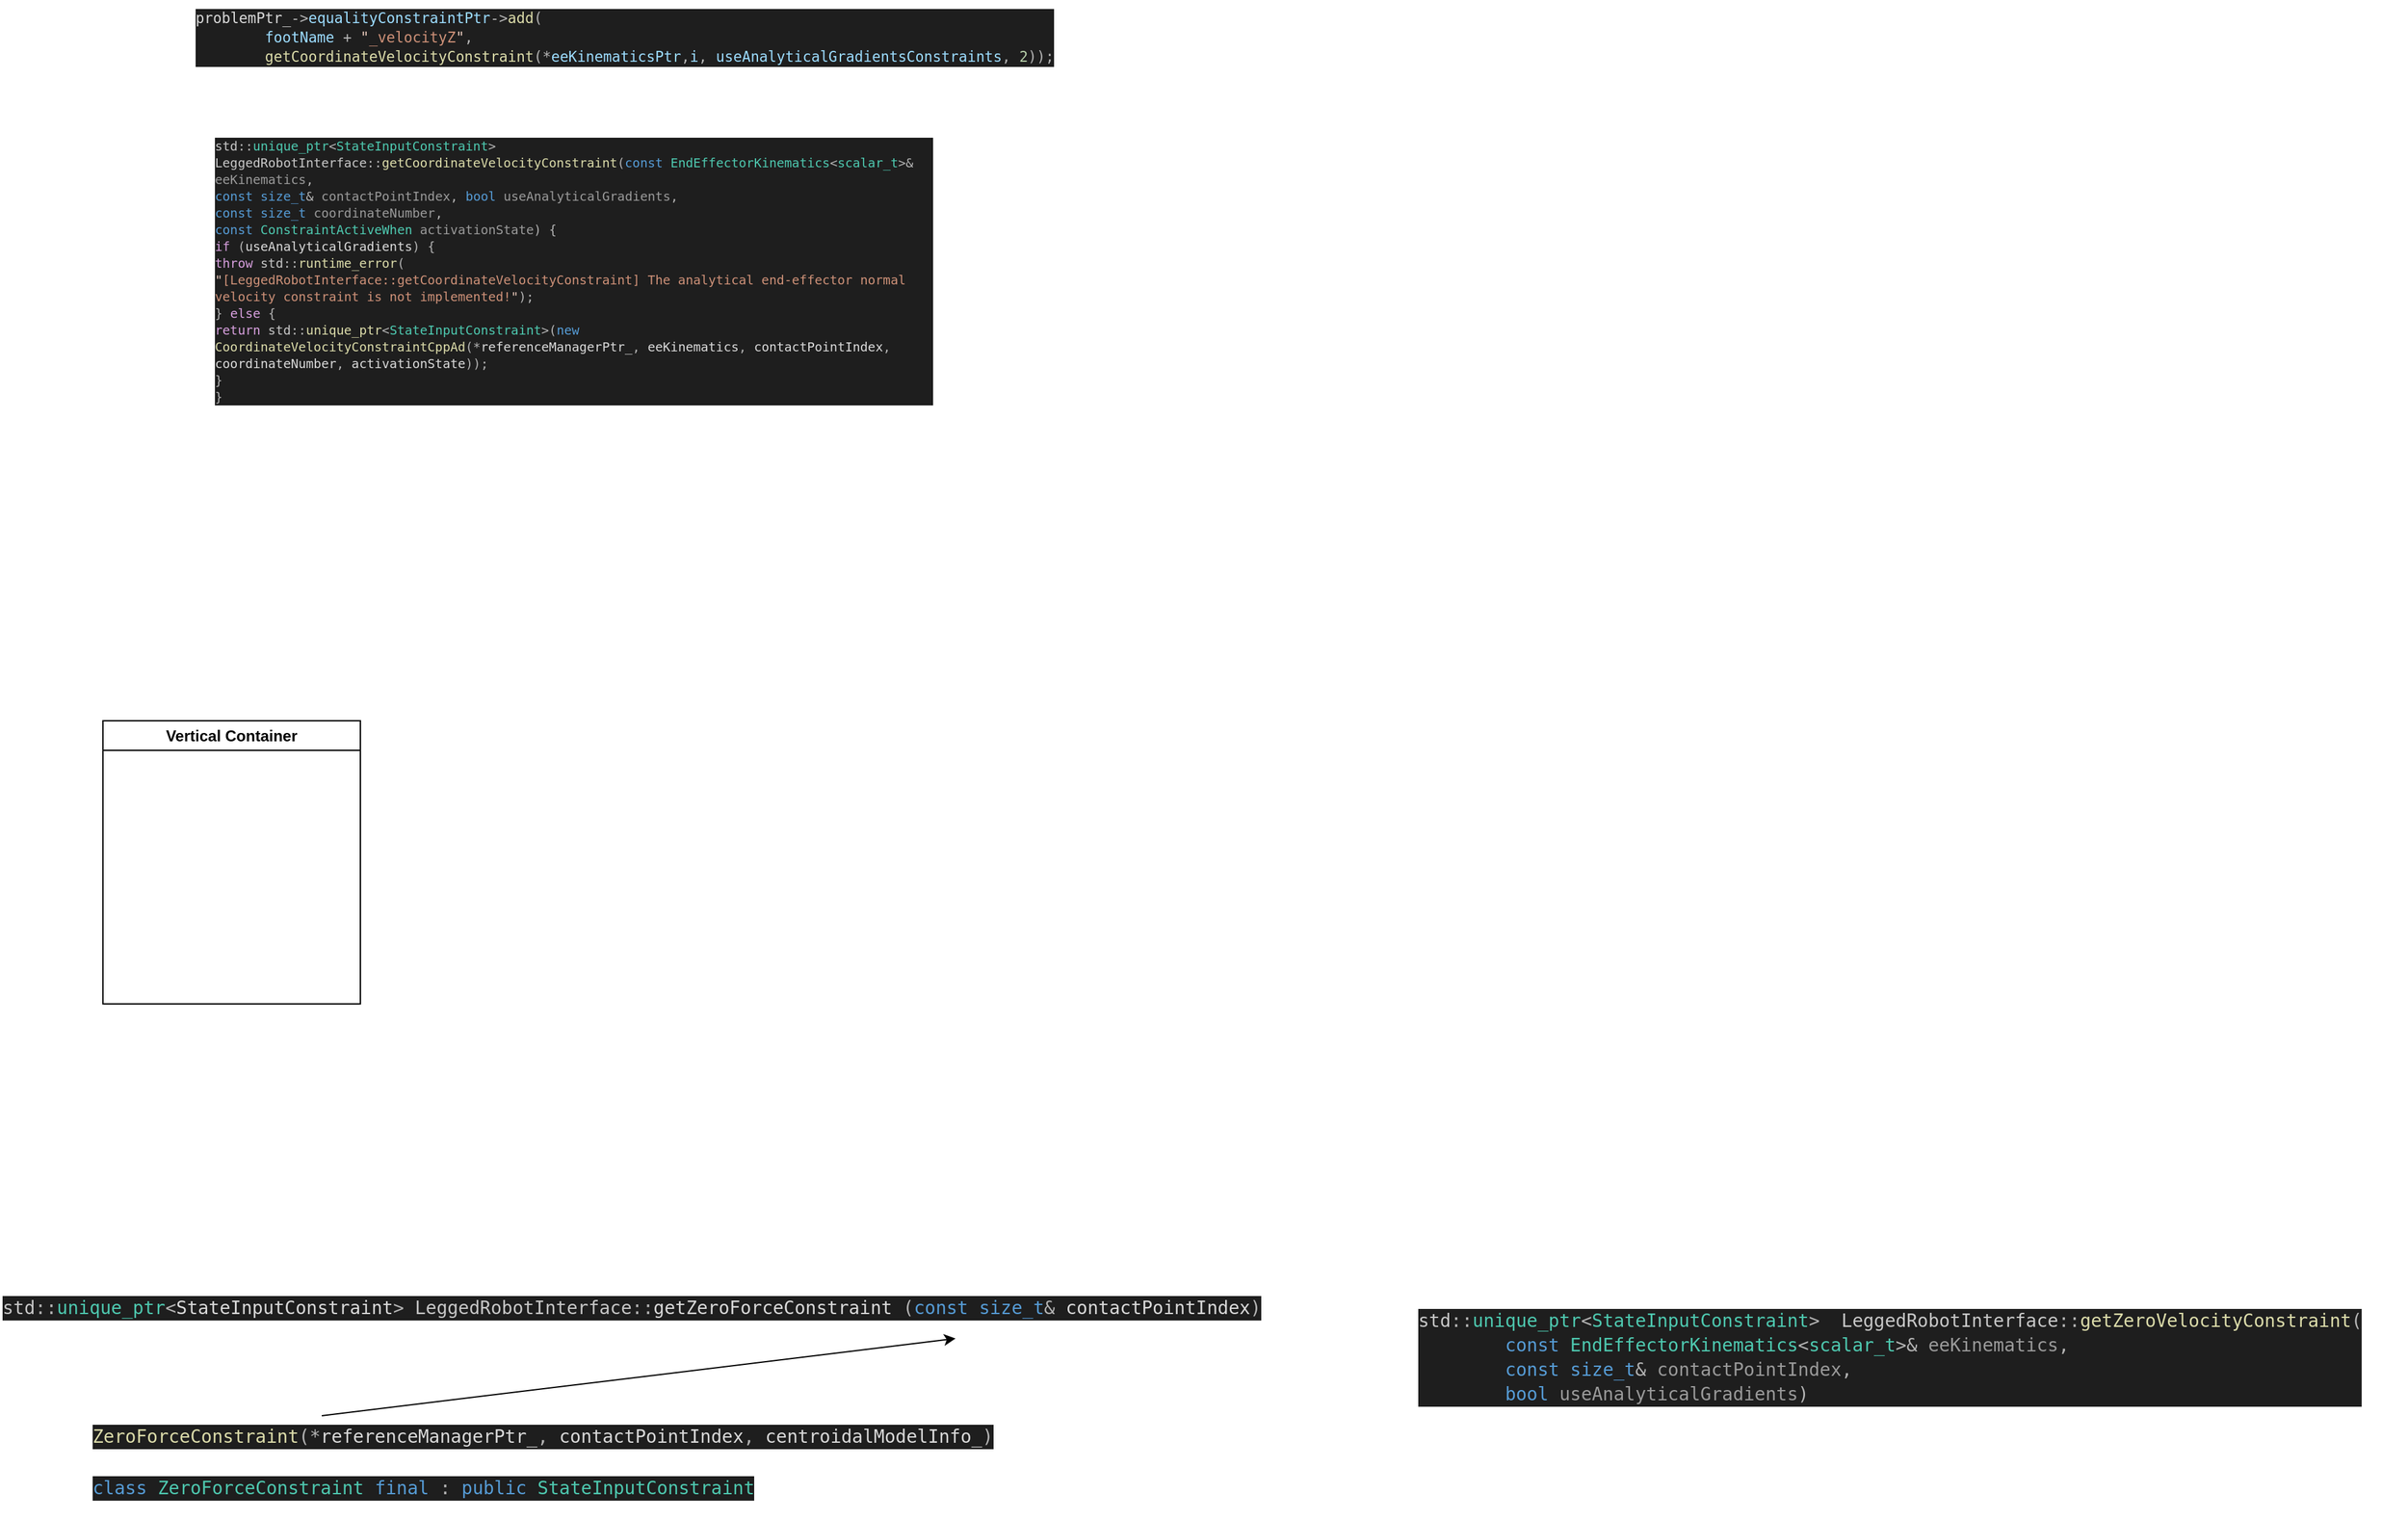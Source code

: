 <mxfile>
    <diagram id="eA22fk03KD1AYYp84RQ6" name="Page-1">
        <mxGraphModel dx="1822" dy="617" grid="1" gridSize="10" guides="1" tooltips="1" connect="1" arrows="1" fold="1" page="1" pageScale="1" pageWidth="850" pageHeight="1100" math="0" shadow="0">
            <root>
                <mxCell id="0"/>
                <mxCell id="1" parent="0"/>
                <mxCell id="2" value="&lt;div style=&quot;background-color: rgb(30, 30, 30); font-family: &amp;quot;Droid Sans Mono&amp;quot;, &amp;quot;monospace&amp;quot;, monospace; font-weight: normal; font-size: 11.2px; line-height: 15px;&quot;&gt;&lt;div style=&quot;color: rgb(218, 218, 218);&quot;&gt;&lt;span style=&quot;color: #dadada;&quot;&gt;        &lt;/span&gt;&lt;span style=&quot;color: #dadada;&quot;&gt;problemPtr_&lt;/span&gt;&lt;span style=&quot;color: #b4b4b4;&quot;&gt;-&amp;gt;&lt;/span&gt;&lt;span style=&quot;color: #9cdcfe;&quot;&gt;equalityConstraintPtr&lt;/span&gt;&lt;span style=&quot;color: #b4b4b4;&quot;&gt;-&amp;gt;&lt;/span&gt;&lt;span style=&quot;color: #dcdcaa;&quot;&gt;add&lt;/span&gt;&lt;span style=&quot;color: #b4b4b4;&quot;&gt;(&lt;/span&gt;&lt;/div&gt;&lt;div style=&quot;color: rgb(218, 218, 218);&quot;&gt;&lt;span style=&quot;color: #9cdcfe;&quot;&gt;&lt;span style=&quot;white-space: pre;&quot;&gt;&#9;&lt;/span&gt;footName&lt;/span&gt;&lt;span style=&quot;color: #dadada;&quot;&gt; &lt;/span&gt;&lt;span style=&quot;color: #b4b4b4;&quot;&gt;+&lt;/span&gt;&lt;span style=&quot;color: #dadada;&quot;&gt; &lt;/span&gt;&lt;span style=&quot;color: #e8c9bb;&quot;&gt;&quot;&lt;/span&gt;&lt;span style=&quot;color: #ce9178;&quot;&gt;_velocityZ&lt;/span&gt;&lt;span style=&quot;color: #e8c9bb;&quot;&gt;&quot;&lt;/span&gt;&lt;span style=&quot;color: #b4b4b4;&quot;&gt;,&lt;/span&gt;&lt;/div&gt;&lt;div style=&quot;&quot;&gt;&lt;span style=&quot;color: rgb(218, 218, 218);&quot;&gt;                                                &lt;/span&gt;&lt;span style=&quot;color: rgb(220, 220, 170);&quot;&gt;&lt;span style=&quot;white-space: pre;&quot;&gt;&#9;&lt;/span&gt;getCoordinateVelocityConstraint&lt;/span&gt;&lt;span style=&quot;color: rgb(180, 180, 180);&quot;&gt;(&lt;/span&gt;&lt;span style=&quot;color: rgb(180, 180, 180);&quot;&gt;*&lt;/span&gt;&lt;span style=&quot;color: rgb(156, 220, 254);&quot;&gt;eeKinematicsPtr&lt;/span&gt;&lt;span style=&quot;color: rgb(180, 180, 180);&quot;&gt;,&lt;/span&gt;&lt;span style=&quot;color: rgb(156, 220, 254);&quot;&gt;i&lt;/span&gt;&lt;span style=&quot;color: rgb(180, 180, 180);&quot;&gt;,&lt;/span&gt;&lt;font color=&quot;#dadada&quot;&gt;&amp;nbsp;&lt;/font&gt;&lt;span style=&quot;color: rgb(156, 220, 254);&quot;&gt;useAnalyticalGradientsConstraints&lt;/span&gt;&lt;span style=&quot;color: rgb(180, 180, 180);&quot;&gt;,&lt;/span&gt;&lt;span style=&quot;color: rgb(218, 218, 218);&quot;&gt; &lt;/span&gt;&lt;span style=&quot;color: rgb(181, 206, 168);&quot;&gt;2&lt;/span&gt;&lt;span style=&quot;color: rgb(180, 180, 180);&quot;&gt;));&lt;/span&gt;&lt;/div&gt;&lt;/div&gt;" style="text;whiteSpace=wrap;html=1;" vertex="1" parent="1">
                    <mxGeometry x="130" y="130" width="680" height="70" as="geometry"/>
                </mxCell>
                <mxCell id="4" value="&lt;div style=&quot;color: rgb(218, 218, 218); background-color: rgb(30, 30, 30); font-family: &amp;quot;Droid Sans Mono&amp;quot;, &amp;quot;monospace&amp;quot;, monospace; font-weight: normal; font-size: 9.8px; line-height: 13px;&quot;&gt;&lt;div&gt;&lt;span style=&quot;color: #c8c8c8;&quot;&gt;std&lt;/span&gt;&lt;span style=&quot;color: #b4b4b4;&quot;&gt;::&lt;/span&gt;&lt;span style=&quot;color: #4ec9b0;&quot;&gt;unique_ptr&lt;/span&gt;&lt;span style=&quot;color: #b4b4b4;&quot;&gt;&amp;lt;&lt;/span&gt;&lt;span style=&quot;color: #4ec9b0;&quot;&gt;StateInputConstraint&lt;/span&gt;&lt;span style=&quot;color: #b4b4b4;&quot;&gt;&amp;gt;&lt;/span&gt;&lt;span style=&quot;color: #dadada;&quot;&gt; &lt;/span&gt;&lt;span style=&quot;color: #c8c8c8;&quot;&gt;LeggedRobotInterface&lt;/span&gt;&lt;span style=&quot;color: #b4b4b4;&quot;&gt;::&lt;/span&gt;&lt;span style=&quot;color: #dcdcaa;&quot;&gt;getCoordinateVelocityConstraint&lt;/span&gt;&lt;span style=&quot;color: #b4b4b4;&quot;&gt;(&lt;/span&gt;&lt;span style=&quot;color: #569cd6;&quot;&gt;const&lt;/span&gt;&lt;span style=&quot;color: #dadada;&quot;&gt; &lt;/span&gt;&lt;span style=&quot;color: #4ec9b0;&quot;&gt;EndEffectorKinematics&lt;/span&gt;&lt;span style=&quot;color: #b4b4b4;&quot;&gt;&amp;lt;&lt;/span&gt;&lt;span style=&quot;color: #4ec9b0;&quot;&gt;scalar_t&lt;/span&gt;&lt;span style=&quot;color: #b4b4b4;&quot;&gt;&amp;gt;&amp;amp;&lt;/span&gt;&lt;span style=&quot;color: #dadada;&quot;&gt; &lt;/span&gt;&lt;span style=&quot;color: #9a9a9a;&quot;&gt;eeKinematics&lt;/span&gt;&lt;span style=&quot;color: #b4b4b4;&quot;&gt;,&lt;/span&gt;&lt;/div&gt;&lt;div&gt;&lt;span style=&quot;color: #dadada;&quot;&gt;                                                                                            &lt;/span&gt;&lt;span style=&quot;color: #569cd6;&quot;&gt;const&lt;/span&gt;&lt;span style=&quot;color: #dadada;&quot;&gt; &lt;/span&gt;&lt;span style=&quot;color: #569cd6;&quot;&gt;size_t&lt;/span&gt;&lt;span style=&quot;color: #b4b4b4;&quot;&gt;&amp;amp;&lt;/span&gt;&lt;span style=&quot;color: #dadada;&quot;&gt; &lt;/span&gt;&lt;span style=&quot;color: #9a9a9a;&quot;&gt;contactPointIndex&lt;/span&gt;&lt;span style=&quot;color: #b4b4b4;&quot;&gt;,&lt;/span&gt;&lt;span style=&quot;color: #dadada;&quot;&gt; &lt;/span&gt;&lt;span style=&quot;color: #569cd6;&quot;&gt;bool&lt;/span&gt;&lt;span style=&quot;color: #dadada;&quot;&gt; &lt;/span&gt;&lt;span style=&quot;color: #9a9a9a;&quot;&gt;useAnalyticalGradients&lt;/span&gt;&lt;span style=&quot;color: #b4b4b4;&quot;&gt;,&lt;/span&gt;&lt;/div&gt;&lt;div&gt;&lt;span style=&quot;color: #dadada;&quot;&gt;                                                                                            &lt;/span&gt;&lt;span style=&quot;color: #569cd6;&quot;&gt;const&lt;/span&gt;&lt;span style=&quot;color: #dadada;&quot;&gt; &lt;/span&gt;&lt;span style=&quot;color: #569cd6;&quot;&gt;size_t&lt;/span&gt;&lt;span style=&quot;color: #dadada;&quot;&gt; &lt;/span&gt;&lt;span style=&quot;color: #9a9a9a;&quot;&gt;coordinateNumber&lt;/span&gt;&lt;span style=&quot;color: #b4b4b4;&quot;&gt;,&lt;/span&gt;&lt;/div&gt;&lt;div&gt;&lt;span style=&quot;color: #dadada;&quot;&gt;                                                                                            &lt;/span&gt;&lt;span style=&quot;color: #569cd6;&quot;&gt;const&lt;/span&gt;&lt;span style=&quot;color: #dadada;&quot;&gt; &lt;/span&gt;&lt;span style=&quot;color: #4ec9b0;&quot;&gt;ConstraintActiveWhen&lt;/span&gt;&lt;span style=&quot;color: #dadada;&quot;&gt; &lt;/span&gt;&lt;span style=&quot;color: #9a9a9a;&quot;&gt;activationState&lt;/span&gt;&lt;span style=&quot;color: #b4b4b4;&quot;&gt;)&lt;/span&gt;&lt;span style=&quot;color: #dadada;&quot;&gt; &lt;/span&gt;&lt;span style=&quot;color: #b4b4b4;&quot;&gt;{&lt;/span&gt;&lt;/div&gt;&lt;div&gt;&lt;span style=&quot;color: #dadada;&quot;&gt;  &lt;/span&gt;&lt;span style=&quot;color: #d8a0df;&quot;&gt;if&lt;/span&gt;&lt;span style=&quot;color: #dadada;&quot;&gt; &lt;/span&gt;&lt;span style=&quot;color: #b4b4b4;&quot;&gt;(&lt;/span&gt;&lt;span style=&quot;color: #dadada;&quot;&gt;useAnalyticalGradients&lt;/span&gt;&lt;span style=&quot;color: #b4b4b4;&quot;&gt;)&lt;/span&gt;&lt;span style=&quot;color: #dadada;&quot;&gt; &lt;/span&gt;&lt;span style=&quot;color: #b4b4b4;&quot;&gt;{&lt;/span&gt;&lt;/div&gt;&lt;div&gt;&lt;span style=&quot;color: #dadada;&quot;&gt;    &lt;/span&gt;&lt;span style=&quot;color: #d8a0df;&quot;&gt;throw&lt;/span&gt;&lt;span style=&quot;color: #dadada;&quot;&gt; &lt;/span&gt;&lt;span style=&quot;color: #c8c8c8;&quot;&gt;std&lt;/span&gt;&lt;span style=&quot;color: #b4b4b4;&quot;&gt;::&lt;/span&gt;&lt;span style=&quot;color: #dcdcaa;&quot;&gt;runtime_error&lt;/span&gt;&lt;span style=&quot;color: #b4b4b4;&quot;&gt;(&lt;/span&gt;&lt;/div&gt;&lt;div&gt;&lt;span style=&quot;color: #dadada;&quot;&gt;        &lt;/span&gt;&lt;span style=&quot;color: #e8c9bb;&quot;&gt;&quot;&lt;/span&gt;&lt;span style=&quot;color: #ce9178;&quot;&gt;[LeggedRobotInterface::getCoordinateVelocityConstraint] The analytical end-effector normal velocity constraint is not implemented!&lt;/span&gt;&lt;span style=&quot;color: #e8c9bb;&quot;&gt;&quot;&lt;/span&gt;&lt;span style=&quot;color: #b4b4b4;&quot;&gt;);&lt;/span&gt;&lt;/div&gt;&lt;div&gt;&lt;span style=&quot;color: #dadada;&quot;&gt;  &lt;/span&gt;&lt;span style=&quot;color: #b4b4b4;&quot;&gt;}&lt;/span&gt;&lt;span style=&quot;color: #dadada;&quot;&gt; &lt;/span&gt;&lt;span style=&quot;color: #d8a0df;&quot;&gt;else&lt;/span&gt;&lt;span style=&quot;color: #dadada;&quot;&gt; &lt;/span&gt;&lt;span style=&quot;color: #b4b4b4;&quot;&gt;{&lt;/span&gt;&lt;/div&gt;&lt;div&gt;&lt;span style=&quot;color: #dadada;&quot;&gt;    &lt;/span&gt;&lt;span style=&quot;color: #d8a0df;&quot;&gt;return&lt;/span&gt;&lt;span style=&quot;color: #dadada;&quot;&gt; &lt;/span&gt;&lt;span style=&quot;color: #c8c8c8;&quot;&gt;std&lt;/span&gt;&lt;span style=&quot;color: #b4b4b4;&quot;&gt;::&lt;/span&gt;&lt;span style=&quot;color: #dcdcaa;&quot;&gt;unique_ptr&lt;/span&gt;&lt;span style=&quot;color: #b4b4b4;&quot;&gt;&amp;lt;&lt;/span&gt;&lt;span style=&quot;color: #4ec9b0;&quot;&gt;StateInputConstraint&lt;/span&gt;&lt;span style=&quot;color: #b4b4b4;&quot;&gt;&amp;gt;(&lt;/span&gt;&lt;span style=&quot;color: #569cd6;&quot;&gt;new&lt;/span&gt;&lt;span style=&quot;color: #dadada;&quot;&gt; &lt;/span&gt;&lt;span style=&quot;color: #dcdcaa;&quot;&gt;CoordinateVelocityConstraintCppAd&lt;/span&gt;&lt;span style=&quot;color: #b4b4b4;&quot;&gt;(*&lt;/span&gt;&lt;span style=&quot;color: #dadada;&quot;&gt;referenceManagerPtr_&lt;/span&gt;&lt;span style=&quot;color: #b4b4b4;&quot;&gt;,&lt;/span&gt;&lt;span style=&quot;color: #dadada;&quot;&gt; eeKinematics&lt;/span&gt;&lt;span style=&quot;color: #b4b4b4;&quot;&gt;,&lt;/span&gt;&lt;span style=&quot;color: #dadada;&quot;&gt; contactPointIndex&lt;/span&gt;&lt;span style=&quot;color: #b4b4b4;&quot;&gt;,&lt;/span&gt;&lt;span style=&quot;color: #dadada;&quot;&gt; coordinateNumber&lt;/span&gt;&lt;span style=&quot;color: #b4b4b4;&quot;&gt;,&lt;/span&gt;&lt;span style=&quot;color: #dadada;&quot;&gt; activationState&lt;/span&gt;&lt;span style=&quot;color: #b4b4b4;&quot;&gt;));&lt;/span&gt;&lt;/div&gt;&lt;div&gt;&lt;span style=&quot;color: #dadada;&quot;&gt;  &lt;/span&gt;&lt;span style=&quot;color: #b4b4b4;&quot;&gt;}&lt;/span&gt;&lt;/div&gt;&lt;div&gt;&lt;span style=&quot;color: #b4b4b4;&quot;&gt;}&lt;/span&gt;&lt;/div&gt;&lt;/div&gt;" style="text;whiteSpace=wrap;html=1;" vertex="1" parent="1">
                    <mxGeometry x="145" y="230" width="560" height="230" as="geometry"/>
                </mxCell>
                <mxCell id="10" value="Vertical Container" style="swimlane;whiteSpace=wrap;html=1;" vertex="1" parent="1">
                    <mxGeometry x="60" y="690" width="200" height="220" as="geometry"/>
                </mxCell>
                <mxCell id="12" value="&lt;div style=&quot;background-color: rgb(30, 30, 30); font-family: &amp;quot;Droid Sans Mono&amp;quot;, &amp;quot;monospace&amp;quot;, monospace; font-weight: normal; font-size: 14px; line-height: 19px;&quot;&gt;&lt;div style=&quot;&quot;&gt;&lt;span style=&quot;color: rgb(200, 200, 200);&quot;&gt;std&lt;/span&gt;&lt;span style=&quot;color: rgb(180, 180, 180);&quot;&gt;::&lt;/span&gt;&lt;span style=&quot;color: rgb(78, 201, 176);&quot;&gt;unique_ptr&lt;/span&gt;&lt;span style=&quot;color: rgb(180, 180, 180);&quot;&gt;&amp;lt;&lt;/span&gt;&lt;span style=&quot;color: rgb(218, 218, 218);&quot;&gt;StateInputConstraint&lt;/span&gt;&lt;span style=&quot;color: rgb(180, 180, 180);&quot;&gt;&amp;gt;&lt;/span&gt;&lt;font color=&quot;#dadada&quot;&gt;&amp;nbsp;&lt;/font&gt;&lt;span style=&quot;color: rgb(200, 200, 200);&quot;&gt;LeggedRobotInterface&lt;/span&gt;&lt;span style=&quot;color: rgb(180, 180, 180);&quot;&gt;::&lt;/span&gt;&lt;span style=&quot;color: rgb(218, 218, 218);&quot;&gt;getZeroForceConstraint&amp;nbsp;&lt;/span&gt;&lt;span style=&quot;color: rgb(180, 180, 180);&quot;&gt;(&lt;/span&gt;&lt;span style=&quot;color: rgb(86, 156, 214);&quot;&gt;const&lt;/span&gt;&lt;span style=&quot;color: rgb(218, 218, 218);&quot;&gt; &lt;/span&gt;&lt;span style=&quot;color: rgb(86, 156, 214);&quot;&gt;size_t&lt;/span&gt;&lt;span style=&quot;color: rgb(180, 180, 180);&quot;&gt;&amp;amp;&lt;/span&gt;&lt;span style=&quot;color: rgb(218, 218, 218);&quot;&gt; contactPointIndex&lt;/span&gt;&lt;span style=&quot;color: rgb(180, 180, 180);&quot;&gt;)&lt;/span&gt;&lt;/div&gt;&lt;/div&gt;" style="text;whiteSpace=wrap;html=1;" vertex="1" parent="1">
                    <mxGeometry x="-20" y="1130" width="990" height="40" as="geometry"/>
                </mxCell>
                <mxCell id="13" value="&lt;div style=&quot;color: rgb(218, 218, 218); background-color: rgb(30, 30, 30); font-family: &amp;quot;Droid Sans Mono&amp;quot;, &amp;quot;monospace&amp;quot;, monospace; font-weight: normal; font-size: 14px; line-height: 19px;&quot;&gt;&lt;div&gt;&lt;span style=&quot;color: #dcdcaa;&quot;&gt;ZeroForceConstraint&lt;/span&gt;&lt;span style=&quot;color: #b4b4b4;&quot;&gt;(*&lt;/span&gt;&lt;span style=&quot;color: #dadada;&quot;&gt;referenceManagerPtr_&lt;/span&gt;&lt;span style=&quot;color: #b4b4b4;&quot;&gt;,&lt;/span&gt;&lt;span style=&quot;color: #dadada;&quot;&gt; contactPointIndex&lt;/span&gt;&lt;span style=&quot;color: #b4b4b4;&quot;&gt;,&lt;/span&gt;&lt;span style=&quot;color: #dadada;&quot;&gt; centroidalModelInfo_&lt;/span&gt;&lt;span style=&quot;color: #b4b4b4;&quot;&gt;)&lt;/span&gt;&lt;/div&gt;&lt;/div&gt;" style="text;whiteSpace=wrap;html=1;" vertex="1" parent="1">
                    <mxGeometry x="50" y="1230" width="720" height="40" as="geometry"/>
                </mxCell>
                <mxCell id="14" value="" style="edgeStyle=none;orthogonalLoop=1;jettySize=auto;html=1;exitX=0.25;exitY=0;exitDx=0;exitDy=0;entryX=0.75;entryY=1;entryDx=0;entryDy=0;" edge="1" parent="1" source="13" target="12">
                    <mxGeometry width="100" relative="1" as="geometry">
                        <mxPoint x="490" y="1360" as="sourcePoint"/>
                        <mxPoint x="590" y="1360" as="targetPoint"/>
                        <Array as="points"/>
                    </mxGeometry>
                </mxCell>
                <mxCell id="15" value="&lt;div style=&quot;color: rgb(218, 218, 218); background-color: rgb(30, 30, 30); font-family: &amp;quot;Droid Sans Mono&amp;quot;, &amp;quot;monospace&amp;quot;, monospace; font-weight: normal; font-size: 14px; line-height: 19px;&quot;&gt;&lt;div&gt;&lt;span style=&quot;color: #569cd6;&quot;&gt;class&lt;/span&gt;&lt;span style=&quot;color: #dadada;&quot;&gt; &lt;/span&gt;&lt;span style=&quot;color: #4ec9b0;&quot;&gt;ZeroForceConstraint&lt;/span&gt;&lt;span style=&quot;color: #dadada;&quot;&gt; &lt;/span&gt;&lt;span style=&quot;color: #569cd6;&quot;&gt;final&lt;/span&gt;&lt;span style=&quot;color: #dadada;&quot;&gt; &lt;/span&gt;&lt;span style=&quot;color: #b4b4b4;&quot;&gt;:&lt;/span&gt;&lt;span style=&quot;color: #dadada;&quot;&gt; &lt;/span&gt;&lt;span style=&quot;color: #569cd6;&quot;&gt;public&lt;/span&gt;&lt;span style=&quot;color: #dadada;&quot;&gt; &lt;/span&gt;&lt;span style=&quot;color: #4ec9b0;&quot;&gt;StateInputConstraint&lt;/span&gt;&lt;span style=&quot;color: #dadada;&quot;&gt; &lt;/span&gt;&lt;/div&gt;&lt;/div&gt;" style="text;whiteSpace=wrap;html=1;" vertex="1" parent="1">
                    <mxGeometry x="50" y="1270" width="520" height="40" as="geometry"/>
                </mxCell>
                <mxCell id="16" value="&lt;div style=&quot;color: rgb(218, 218, 218); background-color: rgb(30, 30, 30); font-family: &amp;quot;Droid Sans Mono&amp;quot;, &amp;quot;monospace&amp;quot;, monospace; font-weight: normal; font-size: 14px; line-height: 19px;&quot;&gt;&lt;div&gt;&lt;span style=&quot;color: #c8c8c8;&quot;&gt;std&lt;/span&gt;&lt;span style=&quot;color: #b4b4b4;&quot;&gt;::&lt;/span&gt;&lt;span style=&quot;color: #4ec9b0;&quot;&gt;unique_ptr&lt;/span&gt;&lt;span style=&quot;color: #b4b4b4;&quot;&gt;&amp;lt;&lt;/span&gt;&lt;span style=&quot;color: #4ec9b0;&quot;&gt;StateInputConstraint&lt;/span&gt;&lt;span style=&quot;color: #b4b4b4;&quot;&gt;&amp;gt;&lt;/span&gt;&lt;span style=&quot;color: #dadada;&quot;&gt;&amp;nbsp;&amp;nbsp;&lt;/span&gt;&lt;span style=&quot;color: #c8c8c8;&quot;&gt;LeggedRobotInterface&lt;/span&gt;&lt;span style=&quot;color: #b4b4b4;&quot;&gt;::&lt;/span&gt;&lt;span style=&quot;color: #dcdcaa;&quot;&gt;getZeroVelocityConstraint&lt;/span&gt;&lt;span style=&quot;color: #b4b4b4;&quot;&gt;(&lt;/span&gt;&lt;/div&gt;&lt;div&gt;&lt;span style=&quot;color: #569cd6;&quot;&gt;&lt;span style=&quot;white-space: pre;&quot;&gt;&#9;&lt;/span&gt;const&lt;/span&gt;&lt;span style=&quot;color: #dadada;&quot;&gt; &lt;/span&gt;&lt;span style=&quot;color: #4ec9b0;&quot;&gt;EndEffectorKinematics&lt;/span&gt;&lt;span style=&quot;color: #b4b4b4;&quot;&gt;&amp;lt;&lt;/span&gt;&lt;span style=&quot;color: #4ec9b0;&quot;&gt;scalar_t&lt;/span&gt;&lt;span style=&quot;color: #b4b4b4;&quot;&gt;&amp;gt;&amp;amp;&lt;/span&gt;&lt;span style=&quot;color: #dadada;&quot;&gt; &lt;/span&gt;&lt;span style=&quot;color: #9a9a9a;&quot;&gt;eeKinematics&lt;/span&gt;&lt;span style=&quot;color: #b4b4b4;&quot;&gt;,&lt;/span&gt;&lt;/div&gt;&lt;div&gt;&lt;span style=&quot;color: #dadada;&quot;&gt;                                                                                      &lt;/span&gt;&lt;span style=&quot;color: #569cd6;&quot;&gt;&lt;span style=&quot;white-space: pre;&quot;&gt;&#9;&lt;/span&gt;const&lt;/span&gt;&lt;span style=&quot;color: #dadada;&quot;&gt; &lt;/span&gt;&lt;span style=&quot;color: #569cd6;&quot;&gt;size_t&lt;/span&gt;&lt;span style=&quot;color: #b4b4b4;&quot;&gt;&amp;amp;&lt;/span&gt;&lt;span style=&quot;color: #dadada;&quot;&gt; &lt;/span&gt;&lt;span style=&quot;color: #9a9a9a;&quot;&gt;contactPointIndex&lt;/span&gt;&lt;span style=&quot;color: #b4b4b4;&quot;&gt;,&lt;/span&gt;&lt;/div&gt;&lt;div&gt;&lt;span style=&quot;color: #dadada;&quot;&gt;                                                                                      &lt;/span&gt;&lt;span style=&quot;color: #569cd6;&quot;&gt;&lt;span style=&quot;white-space: pre;&quot;&gt;&#9;&lt;/span&gt;bool&lt;/span&gt;&lt;span style=&quot;color: #dadada;&quot;&gt; &lt;/span&gt;&lt;span style=&quot;color: #9a9a9a;&quot;&gt;useAnalyticalGradients&lt;/span&gt;&lt;span style=&quot;color: #b4b4b4;&quot;&gt;)&lt;/span&gt;&lt;/div&gt;&lt;/div&gt;" style="text;whiteSpace=wrap;html=1;" vertex="1" parent="1">
                    <mxGeometry x="1080" y="1140" width="770" height="120" as="geometry"/>
                </mxCell>
            </root>
        </mxGraphModel>
    </diagram>
</mxfile>